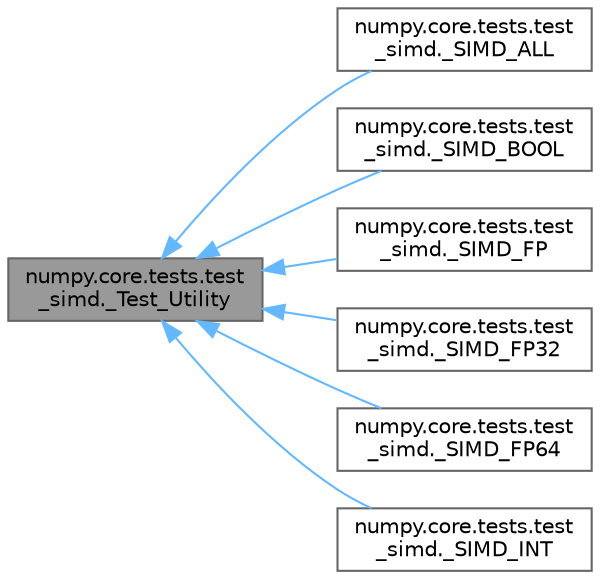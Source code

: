 digraph "numpy.core.tests.test_simd._Test_Utility"
{
 // LATEX_PDF_SIZE
  bgcolor="transparent";
  edge [fontname=Helvetica,fontsize=10,labelfontname=Helvetica,labelfontsize=10];
  node [fontname=Helvetica,fontsize=10,shape=box,height=0.2,width=0.4];
  rankdir="LR";
  Node1 [id="Node000001",label="numpy.core.tests.test\l_simd._Test_Utility",height=0.2,width=0.4,color="gray40", fillcolor="grey60", style="filled", fontcolor="black",tooltip=" "];
  Node1 -> Node2 [id="edge1_Node000001_Node000002",dir="back",color="steelblue1",style="solid",tooltip=" "];
  Node2 [id="Node000002",label="numpy.core.tests.test\l_simd._SIMD_ALL",height=0.2,width=0.4,color="gray40", fillcolor="white", style="filled",URL="$dd/d71/classnumpy_1_1core_1_1tests_1_1test__simd_1_1__SIMD__ALL.html",tooltip=" "];
  Node1 -> Node3 [id="edge2_Node000001_Node000003",dir="back",color="steelblue1",style="solid",tooltip=" "];
  Node3 [id="Node000003",label="numpy.core.tests.test\l_simd._SIMD_BOOL",height=0.2,width=0.4,color="gray40", fillcolor="white", style="filled",URL="$d0/d14/classnumpy_1_1core_1_1tests_1_1test__simd_1_1__SIMD__BOOL.html",tooltip=" "];
  Node1 -> Node4 [id="edge3_Node000001_Node000004",dir="back",color="steelblue1",style="solid",tooltip=" "];
  Node4 [id="Node000004",label="numpy.core.tests.test\l_simd._SIMD_FP",height=0.2,width=0.4,color="gray40", fillcolor="white", style="filled",URL="$df/dbf/classnumpy_1_1core_1_1tests_1_1test__simd_1_1__SIMD__FP.html",tooltip=" "];
  Node1 -> Node5 [id="edge4_Node000001_Node000005",dir="back",color="steelblue1",style="solid",tooltip=" "];
  Node5 [id="Node000005",label="numpy.core.tests.test\l_simd._SIMD_FP32",height=0.2,width=0.4,color="gray40", fillcolor="white", style="filled",URL="$d1/d35/classnumpy_1_1core_1_1tests_1_1test__simd_1_1__SIMD__FP32.html",tooltip=" "];
  Node1 -> Node6 [id="edge5_Node000001_Node000006",dir="back",color="steelblue1",style="solid",tooltip=" "];
  Node6 [id="Node000006",label="numpy.core.tests.test\l_simd._SIMD_FP64",height=0.2,width=0.4,color="gray40", fillcolor="white", style="filled",URL="$d9/d6d/classnumpy_1_1core_1_1tests_1_1test__simd_1_1__SIMD__FP64.html",tooltip=" "];
  Node1 -> Node7 [id="edge6_Node000001_Node000007",dir="back",color="steelblue1",style="solid",tooltip=" "];
  Node7 [id="Node000007",label="numpy.core.tests.test\l_simd._SIMD_INT",height=0.2,width=0.4,color="gray40", fillcolor="white", style="filled",URL="$d6/daa/classnumpy_1_1core_1_1tests_1_1test__simd_1_1__SIMD__INT.html",tooltip=" "];
}
